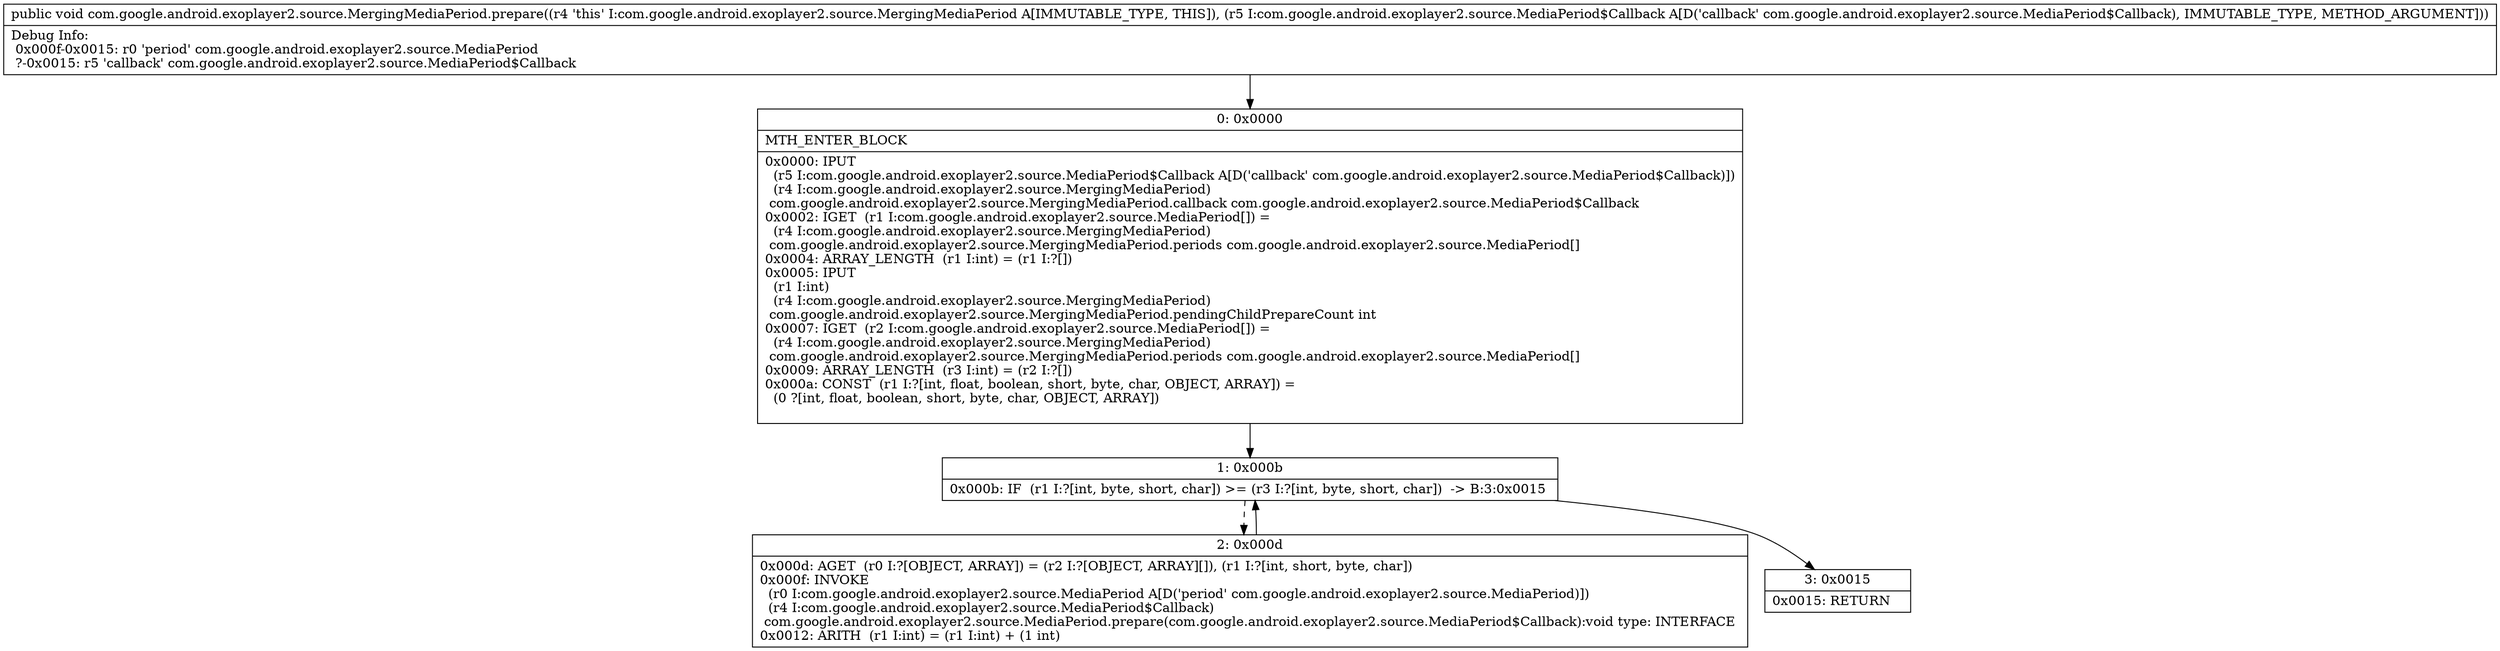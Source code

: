 digraph "CFG forcom.google.android.exoplayer2.source.MergingMediaPeriod.prepare(Lcom\/google\/android\/exoplayer2\/source\/MediaPeriod$Callback;)V" {
Node_0 [shape=record,label="{0\:\ 0x0000|MTH_ENTER_BLOCK\l|0x0000: IPUT  \l  (r5 I:com.google.android.exoplayer2.source.MediaPeriod$Callback A[D('callback' com.google.android.exoplayer2.source.MediaPeriod$Callback)])\l  (r4 I:com.google.android.exoplayer2.source.MergingMediaPeriod)\l com.google.android.exoplayer2.source.MergingMediaPeriod.callback com.google.android.exoplayer2.source.MediaPeriod$Callback \l0x0002: IGET  (r1 I:com.google.android.exoplayer2.source.MediaPeriod[]) = \l  (r4 I:com.google.android.exoplayer2.source.MergingMediaPeriod)\l com.google.android.exoplayer2.source.MergingMediaPeriod.periods com.google.android.exoplayer2.source.MediaPeriod[] \l0x0004: ARRAY_LENGTH  (r1 I:int) = (r1 I:?[]) \l0x0005: IPUT  \l  (r1 I:int)\l  (r4 I:com.google.android.exoplayer2.source.MergingMediaPeriod)\l com.google.android.exoplayer2.source.MergingMediaPeriod.pendingChildPrepareCount int \l0x0007: IGET  (r2 I:com.google.android.exoplayer2.source.MediaPeriod[]) = \l  (r4 I:com.google.android.exoplayer2.source.MergingMediaPeriod)\l com.google.android.exoplayer2.source.MergingMediaPeriod.periods com.google.android.exoplayer2.source.MediaPeriod[] \l0x0009: ARRAY_LENGTH  (r3 I:int) = (r2 I:?[]) \l0x000a: CONST  (r1 I:?[int, float, boolean, short, byte, char, OBJECT, ARRAY]) = \l  (0 ?[int, float, boolean, short, byte, char, OBJECT, ARRAY])\l \l}"];
Node_1 [shape=record,label="{1\:\ 0x000b|0x000b: IF  (r1 I:?[int, byte, short, char]) \>= (r3 I:?[int, byte, short, char])  \-\> B:3:0x0015 \l}"];
Node_2 [shape=record,label="{2\:\ 0x000d|0x000d: AGET  (r0 I:?[OBJECT, ARRAY]) = (r2 I:?[OBJECT, ARRAY][]), (r1 I:?[int, short, byte, char]) \l0x000f: INVOKE  \l  (r0 I:com.google.android.exoplayer2.source.MediaPeriod A[D('period' com.google.android.exoplayer2.source.MediaPeriod)])\l  (r4 I:com.google.android.exoplayer2.source.MediaPeriod$Callback)\l com.google.android.exoplayer2.source.MediaPeriod.prepare(com.google.android.exoplayer2.source.MediaPeriod$Callback):void type: INTERFACE \l0x0012: ARITH  (r1 I:int) = (r1 I:int) + (1 int) \l}"];
Node_3 [shape=record,label="{3\:\ 0x0015|0x0015: RETURN   \l}"];
MethodNode[shape=record,label="{public void com.google.android.exoplayer2.source.MergingMediaPeriod.prepare((r4 'this' I:com.google.android.exoplayer2.source.MergingMediaPeriod A[IMMUTABLE_TYPE, THIS]), (r5 I:com.google.android.exoplayer2.source.MediaPeriod$Callback A[D('callback' com.google.android.exoplayer2.source.MediaPeriod$Callback), IMMUTABLE_TYPE, METHOD_ARGUMENT]))  | Debug Info:\l  0x000f\-0x0015: r0 'period' com.google.android.exoplayer2.source.MediaPeriod\l  ?\-0x0015: r5 'callback' com.google.android.exoplayer2.source.MediaPeriod$Callback\l}"];
MethodNode -> Node_0;
Node_0 -> Node_1;
Node_1 -> Node_2[style=dashed];
Node_1 -> Node_3;
Node_2 -> Node_1;
}

